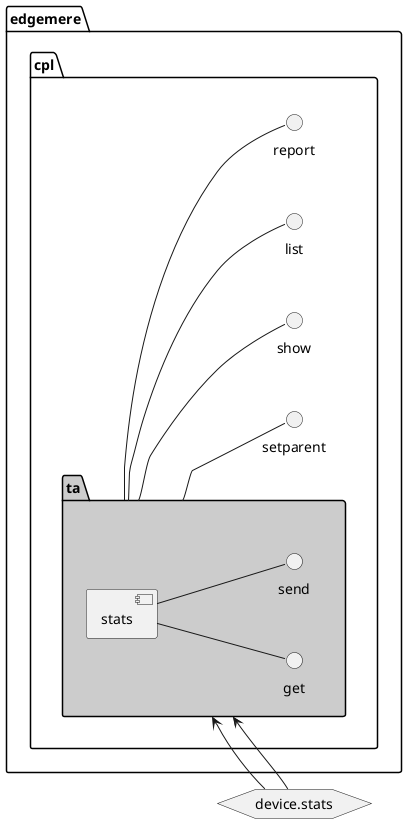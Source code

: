@startuml
left to right direction


    package "edgemere" as edgemere {
package "cpl" as edgemerecpl {
 component "ta" as edgemerecplta
 interface "list" as edgemerecpltalist
edgemerecplta -- edgemerecpltalist
}
}

    
    package "edgemere" as edgemere {
package "cpl" as edgemerecpl {
 component "ta" as edgemerecplta
 interface "report" as edgemerecpltareport
edgemerecplta -- edgemerecpltareport
}
}

    
    package "edgemere" as edgemere {
package "cpl" as edgemerecpl {
 component "ta" as edgemerecplta
 interface "setparent" as edgemerecpltasetparent
edgemerecplta -- edgemerecpltasetparent
}
}

    
    package "edgemere" as edgemere {
package "cpl" as edgemerecpl {
 component "ta" as edgemerecplta
 interface "show" as edgemerecpltashow
edgemerecplta -- edgemerecpltashow
}
}

    
    package "edgemere" as edgemere {
package "cpl" as edgemerecpl {
package "ta" as edgemerecplta #cccccc {
 component "stats" as edgemerecpltastats
 interface "get" as edgemerecpltastatsget
edgemerecpltastats -- edgemerecpltastatsget
}
}
}

    
    package "edgemere" as edgemere {
package "cpl" as edgemerecpl {
package "ta" as edgemerecplta #cccccc {
 component "stats" as edgemerecpltastats
 interface "send" as edgemerecpltastatssend
edgemerecpltastats -- edgemerecpltastatssend
}
}
}

    
hexagon "device.stats" as devicestats
            edgemerecplta <-- devicestats
                edgemerecplta <-- devicestats
        














































@enduml

